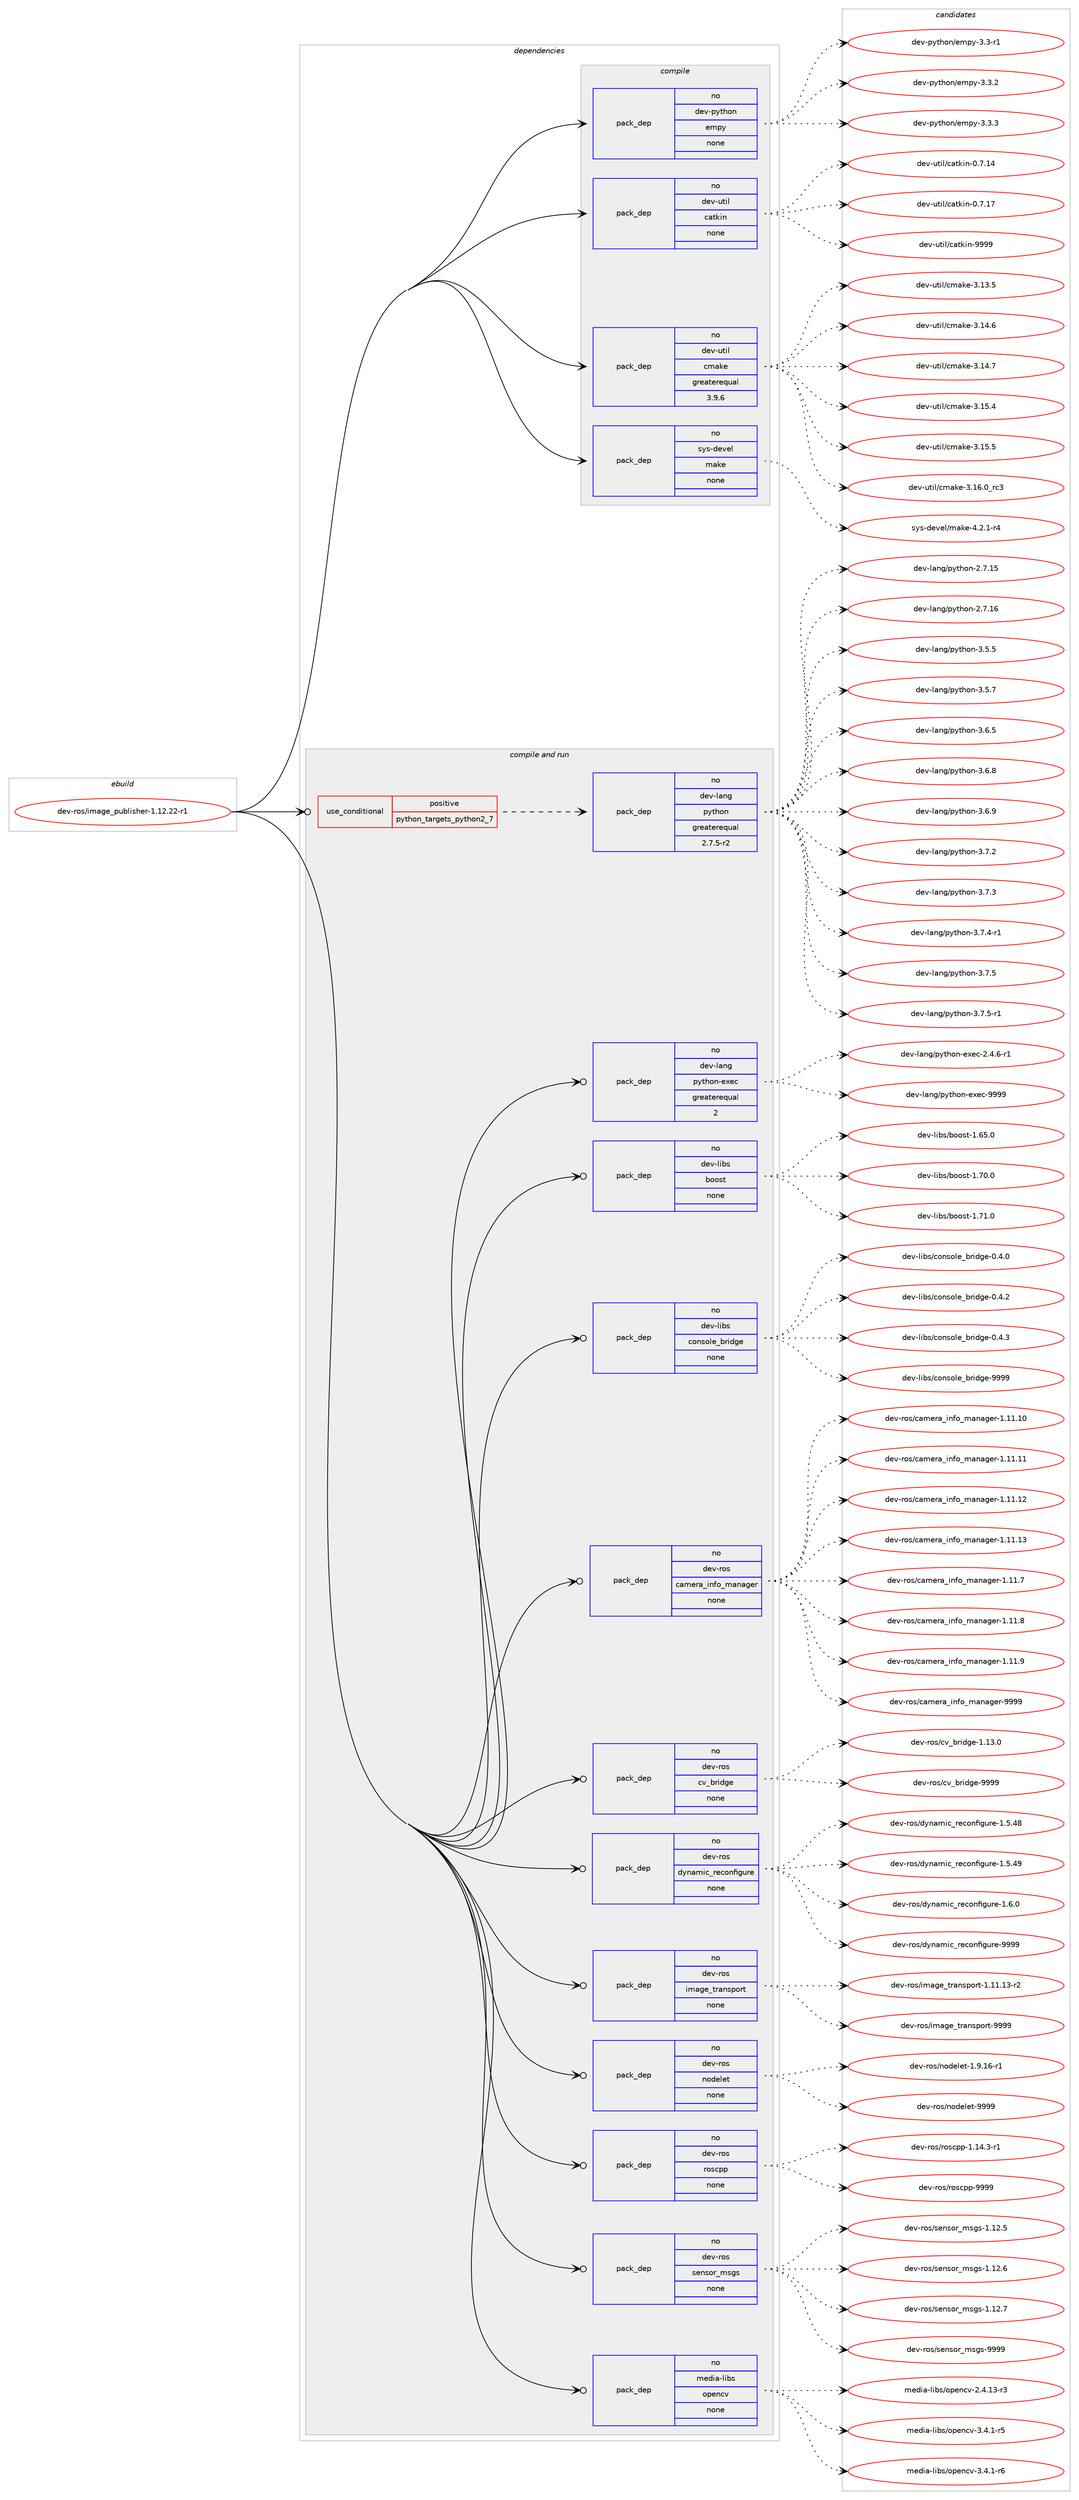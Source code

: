 digraph prolog {

# *************
# Graph options
# *************

newrank=true;
concentrate=true;
compound=true;
graph [rankdir=LR,fontname=Helvetica,fontsize=10,ranksep=1.5];#, ranksep=2.5, nodesep=0.2];
edge  [arrowhead=vee];
node  [fontname=Helvetica,fontsize=10];

# **********
# The ebuild
# **********

subgraph cluster_leftcol {
color=gray;
rank=same;
label=<<i>ebuild</i>>;
id [label="dev-ros/image_publisher-1.12.22-r1", color=red, width=4, href="../dev-ros/image_publisher-1.12.22-r1.svg"];
}

# ****************
# The dependencies
# ****************

subgraph cluster_midcol {
color=gray;
label=<<i>dependencies</i>>;
subgraph cluster_compile {
fillcolor="#eeeeee";
style=filled;
label=<<i>compile</i>>;
subgraph pack488788 {
dependency654234 [label=<<TABLE BORDER="0" CELLBORDER="1" CELLSPACING="0" CELLPADDING="4" WIDTH="220"><TR><TD ROWSPAN="6" CELLPADDING="30">pack_dep</TD></TR><TR><TD WIDTH="110">no</TD></TR><TR><TD>dev-python</TD></TR><TR><TD>empy</TD></TR><TR><TD>none</TD></TR><TR><TD></TD></TR></TABLE>>, shape=none, color=blue];
}
id:e -> dependency654234:w [weight=20,style="solid",arrowhead="vee"];
subgraph pack488789 {
dependency654235 [label=<<TABLE BORDER="0" CELLBORDER="1" CELLSPACING="0" CELLPADDING="4" WIDTH="220"><TR><TD ROWSPAN="6" CELLPADDING="30">pack_dep</TD></TR><TR><TD WIDTH="110">no</TD></TR><TR><TD>dev-util</TD></TR><TR><TD>catkin</TD></TR><TR><TD>none</TD></TR><TR><TD></TD></TR></TABLE>>, shape=none, color=blue];
}
id:e -> dependency654235:w [weight=20,style="solid",arrowhead="vee"];
subgraph pack488790 {
dependency654236 [label=<<TABLE BORDER="0" CELLBORDER="1" CELLSPACING="0" CELLPADDING="4" WIDTH="220"><TR><TD ROWSPAN="6" CELLPADDING="30">pack_dep</TD></TR><TR><TD WIDTH="110">no</TD></TR><TR><TD>dev-util</TD></TR><TR><TD>cmake</TD></TR><TR><TD>greaterequal</TD></TR><TR><TD>3.9.6</TD></TR></TABLE>>, shape=none, color=blue];
}
id:e -> dependency654236:w [weight=20,style="solid",arrowhead="vee"];
subgraph pack488791 {
dependency654237 [label=<<TABLE BORDER="0" CELLBORDER="1" CELLSPACING="0" CELLPADDING="4" WIDTH="220"><TR><TD ROWSPAN="6" CELLPADDING="30">pack_dep</TD></TR><TR><TD WIDTH="110">no</TD></TR><TR><TD>sys-devel</TD></TR><TR><TD>make</TD></TR><TR><TD>none</TD></TR><TR><TD></TD></TR></TABLE>>, shape=none, color=blue];
}
id:e -> dependency654237:w [weight=20,style="solid",arrowhead="vee"];
}
subgraph cluster_compileandrun {
fillcolor="#eeeeee";
style=filled;
label=<<i>compile and run</i>>;
subgraph cond153540 {
dependency654238 [label=<<TABLE BORDER="0" CELLBORDER="1" CELLSPACING="0" CELLPADDING="4"><TR><TD ROWSPAN="3" CELLPADDING="10">use_conditional</TD></TR><TR><TD>positive</TD></TR><TR><TD>python_targets_python2_7</TD></TR></TABLE>>, shape=none, color=red];
subgraph pack488792 {
dependency654239 [label=<<TABLE BORDER="0" CELLBORDER="1" CELLSPACING="0" CELLPADDING="4" WIDTH="220"><TR><TD ROWSPAN="6" CELLPADDING="30">pack_dep</TD></TR><TR><TD WIDTH="110">no</TD></TR><TR><TD>dev-lang</TD></TR><TR><TD>python</TD></TR><TR><TD>greaterequal</TD></TR><TR><TD>2.7.5-r2</TD></TR></TABLE>>, shape=none, color=blue];
}
dependency654238:e -> dependency654239:w [weight=20,style="dashed",arrowhead="vee"];
}
id:e -> dependency654238:w [weight=20,style="solid",arrowhead="odotvee"];
subgraph pack488793 {
dependency654240 [label=<<TABLE BORDER="0" CELLBORDER="1" CELLSPACING="0" CELLPADDING="4" WIDTH="220"><TR><TD ROWSPAN="6" CELLPADDING="30">pack_dep</TD></TR><TR><TD WIDTH="110">no</TD></TR><TR><TD>dev-lang</TD></TR><TR><TD>python-exec</TD></TR><TR><TD>greaterequal</TD></TR><TR><TD>2</TD></TR></TABLE>>, shape=none, color=blue];
}
id:e -> dependency654240:w [weight=20,style="solid",arrowhead="odotvee"];
subgraph pack488794 {
dependency654241 [label=<<TABLE BORDER="0" CELLBORDER="1" CELLSPACING="0" CELLPADDING="4" WIDTH="220"><TR><TD ROWSPAN="6" CELLPADDING="30">pack_dep</TD></TR><TR><TD WIDTH="110">no</TD></TR><TR><TD>dev-libs</TD></TR><TR><TD>boost</TD></TR><TR><TD>none</TD></TR><TR><TD></TD></TR></TABLE>>, shape=none, color=blue];
}
id:e -> dependency654241:w [weight=20,style="solid",arrowhead="odotvee"];
subgraph pack488795 {
dependency654242 [label=<<TABLE BORDER="0" CELLBORDER="1" CELLSPACING="0" CELLPADDING="4" WIDTH="220"><TR><TD ROWSPAN="6" CELLPADDING="30">pack_dep</TD></TR><TR><TD WIDTH="110">no</TD></TR><TR><TD>dev-libs</TD></TR><TR><TD>console_bridge</TD></TR><TR><TD>none</TD></TR><TR><TD></TD></TR></TABLE>>, shape=none, color=blue];
}
id:e -> dependency654242:w [weight=20,style="solid",arrowhead="odotvee"];
subgraph pack488796 {
dependency654243 [label=<<TABLE BORDER="0" CELLBORDER="1" CELLSPACING="0" CELLPADDING="4" WIDTH="220"><TR><TD ROWSPAN="6" CELLPADDING="30">pack_dep</TD></TR><TR><TD WIDTH="110">no</TD></TR><TR><TD>dev-ros</TD></TR><TR><TD>camera_info_manager</TD></TR><TR><TD>none</TD></TR><TR><TD></TD></TR></TABLE>>, shape=none, color=blue];
}
id:e -> dependency654243:w [weight=20,style="solid",arrowhead="odotvee"];
subgraph pack488797 {
dependency654244 [label=<<TABLE BORDER="0" CELLBORDER="1" CELLSPACING="0" CELLPADDING="4" WIDTH="220"><TR><TD ROWSPAN="6" CELLPADDING="30">pack_dep</TD></TR><TR><TD WIDTH="110">no</TD></TR><TR><TD>dev-ros</TD></TR><TR><TD>cv_bridge</TD></TR><TR><TD>none</TD></TR><TR><TD></TD></TR></TABLE>>, shape=none, color=blue];
}
id:e -> dependency654244:w [weight=20,style="solid",arrowhead="odotvee"];
subgraph pack488798 {
dependency654245 [label=<<TABLE BORDER="0" CELLBORDER="1" CELLSPACING="0" CELLPADDING="4" WIDTH="220"><TR><TD ROWSPAN="6" CELLPADDING="30">pack_dep</TD></TR><TR><TD WIDTH="110">no</TD></TR><TR><TD>dev-ros</TD></TR><TR><TD>dynamic_reconfigure</TD></TR><TR><TD>none</TD></TR><TR><TD></TD></TR></TABLE>>, shape=none, color=blue];
}
id:e -> dependency654245:w [weight=20,style="solid",arrowhead="odotvee"];
subgraph pack488799 {
dependency654246 [label=<<TABLE BORDER="0" CELLBORDER="1" CELLSPACING="0" CELLPADDING="4" WIDTH="220"><TR><TD ROWSPAN="6" CELLPADDING="30">pack_dep</TD></TR><TR><TD WIDTH="110">no</TD></TR><TR><TD>dev-ros</TD></TR><TR><TD>image_transport</TD></TR><TR><TD>none</TD></TR><TR><TD></TD></TR></TABLE>>, shape=none, color=blue];
}
id:e -> dependency654246:w [weight=20,style="solid",arrowhead="odotvee"];
subgraph pack488800 {
dependency654247 [label=<<TABLE BORDER="0" CELLBORDER="1" CELLSPACING="0" CELLPADDING="4" WIDTH="220"><TR><TD ROWSPAN="6" CELLPADDING="30">pack_dep</TD></TR><TR><TD WIDTH="110">no</TD></TR><TR><TD>dev-ros</TD></TR><TR><TD>nodelet</TD></TR><TR><TD>none</TD></TR><TR><TD></TD></TR></TABLE>>, shape=none, color=blue];
}
id:e -> dependency654247:w [weight=20,style="solid",arrowhead="odotvee"];
subgraph pack488801 {
dependency654248 [label=<<TABLE BORDER="0" CELLBORDER="1" CELLSPACING="0" CELLPADDING="4" WIDTH="220"><TR><TD ROWSPAN="6" CELLPADDING="30">pack_dep</TD></TR><TR><TD WIDTH="110">no</TD></TR><TR><TD>dev-ros</TD></TR><TR><TD>roscpp</TD></TR><TR><TD>none</TD></TR><TR><TD></TD></TR></TABLE>>, shape=none, color=blue];
}
id:e -> dependency654248:w [weight=20,style="solid",arrowhead="odotvee"];
subgraph pack488802 {
dependency654249 [label=<<TABLE BORDER="0" CELLBORDER="1" CELLSPACING="0" CELLPADDING="4" WIDTH="220"><TR><TD ROWSPAN="6" CELLPADDING="30">pack_dep</TD></TR><TR><TD WIDTH="110">no</TD></TR><TR><TD>dev-ros</TD></TR><TR><TD>sensor_msgs</TD></TR><TR><TD>none</TD></TR><TR><TD></TD></TR></TABLE>>, shape=none, color=blue];
}
id:e -> dependency654249:w [weight=20,style="solid",arrowhead="odotvee"];
subgraph pack488803 {
dependency654250 [label=<<TABLE BORDER="0" CELLBORDER="1" CELLSPACING="0" CELLPADDING="4" WIDTH="220"><TR><TD ROWSPAN="6" CELLPADDING="30">pack_dep</TD></TR><TR><TD WIDTH="110">no</TD></TR><TR><TD>media-libs</TD></TR><TR><TD>opencv</TD></TR><TR><TD>none</TD></TR><TR><TD></TD></TR></TABLE>>, shape=none, color=blue];
}
id:e -> dependency654250:w [weight=20,style="solid",arrowhead="odotvee"];
}
subgraph cluster_run {
fillcolor="#eeeeee";
style=filled;
label=<<i>run</i>>;
}
}

# **************
# The candidates
# **************

subgraph cluster_choices {
rank=same;
color=gray;
label=<<i>candidates</i>>;

subgraph choice488788 {
color=black;
nodesep=1;
choice1001011184511212111610411111047101109112121455146514511449 [label="dev-python/empy-3.3-r1", color=red, width=4,href="../dev-python/empy-3.3-r1.svg"];
choice1001011184511212111610411111047101109112121455146514650 [label="dev-python/empy-3.3.2", color=red, width=4,href="../dev-python/empy-3.3.2.svg"];
choice1001011184511212111610411111047101109112121455146514651 [label="dev-python/empy-3.3.3", color=red, width=4,href="../dev-python/empy-3.3.3.svg"];
dependency654234:e -> choice1001011184511212111610411111047101109112121455146514511449:w [style=dotted,weight="100"];
dependency654234:e -> choice1001011184511212111610411111047101109112121455146514650:w [style=dotted,weight="100"];
dependency654234:e -> choice1001011184511212111610411111047101109112121455146514651:w [style=dotted,weight="100"];
}
subgraph choice488789 {
color=black;
nodesep=1;
choice1001011184511711610510847999711610710511045484655464952 [label="dev-util/catkin-0.7.14", color=red, width=4,href="../dev-util/catkin-0.7.14.svg"];
choice1001011184511711610510847999711610710511045484655464955 [label="dev-util/catkin-0.7.17", color=red, width=4,href="../dev-util/catkin-0.7.17.svg"];
choice100101118451171161051084799971161071051104557575757 [label="dev-util/catkin-9999", color=red, width=4,href="../dev-util/catkin-9999.svg"];
dependency654235:e -> choice1001011184511711610510847999711610710511045484655464952:w [style=dotted,weight="100"];
dependency654235:e -> choice1001011184511711610510847999711610710511045484655464955:w [style=dotted,weight="100"];
dependency654235:e -> choice100101118451171161051084799971161071051104557575757:w [style=dotted,weight="100"];
}
subgraph choice488790 {
color=black;
nodesep=1;
choice1001011184511711610510847991099710710145514649514653 [label="dev-util/cmake-3.13.5", color=red, width=4,href="../dev-util/cmake-3.13.5.svg"];
choice1001011184511711610510847991099710710145514649524654 [label="dev-util/cmake-3.14.6", color=red, width=4,href="../dev-util/cmake-3.14.6.svg"];
choice1001011184511711610510847991099710710145514649524655 [label="dev-util/cmake-3.14.7", color=red, width=4,href="../dev-util/cmake-3.14.7.svg"];
choice1001011184511711610510847991099710710145514649534652 [label="dev-util/cmake-3.15.4", color=red, width=4,href="../dev-util/cmake-3.15.4.svg"];
choice1001011184511711610510847991099710710145514649534653 [label="dev-util/cmake-3.15.5", color=red, width=4,href="../dev-util/cmake-3.15.5.svg"];
choice1001011184511711610510847991099710710145514649544648951149951 [label="dev-util/cmake-3.16.0_rc3", color=red, width=4,href="../dev-util/cmake-3.16.0_rc3.svg"];
dependency654236:e -> choice1001011184511711610510847991099710710145514649514653:w [style=dotted,weight="100"];
dependency654236:e -> choice1001011184511711610510847991099710710145514649524654:w [style=dotted,weight="100"];
dependency654236:e -> choice1001011184511711610510847991099710710145514649524655:w [style=dotted,weight="100"];
dependency654236:e -> choice1001011184511711610510847991099710710145514649534652:w [style=dotted,weight="100"];
dependency654236:e -> choice1001011184511711610510847991099710710145514649534653:w [style=dotted,weight="100"];
dependency654236:e -> choice1001011184511711610510847991099710710145514649544648951149951:w [style=dotted,weight="100"];
}
subgraph choice488791 {
color=black;
nodesep=1;
choice1151211154510010111810110847109971071014552465046494511452 [label="sys-devel/make-4.2.1-r4", color=red, width=4,href="../sys-devel/make-4.2.1-r4.svg"];
dependency654237:e -> choice1151211154510010111810110847109971071014552465046494511452:w [style=dotted,weight="100"];
}
subgraph choice488792 {
color=black;
nodesep=1;
choice10010111845108971101034711212111610411111045504655464953 [label="dev-lang/python-2.7.15", color=red, width=4,href="../dev-lang/python-2.7.15.svg"];
choice10010111845108971101034711212111610411111045504655464954 [label="dev-lang/python-2.7.16", color=red, width=4,href="../dev-lang/python-2.7.16.svg"];
choice100101118451089711010347112121116104111110455146534653 [label="dev-lang/python-3.5.5", color=red, width=4,href="../dev-lang/python-3.5.5.svg"];
choice100101118451089711010347112121116104111110455146534655 [label="dev-lang/python-3.5.7", color=red, width=4,href="../dev-lang/python-3.5.7.svg"];
choice100101118451089711010347112121116104111110455146544653 [label="dev-lang/python-3.6.5", color=red, width=4,href="../dev-lang/python-3.6.5.svg"];
choice100101118451089711010347112121116104111110455146544656 [label="dev-lang/python-3.6.8", color=red, width=4,href="../dev-lang/python-3.6.8.svg"];
choice100101118451089711010347112121116104111110455146544657 [label="dev-lang/python-3.6.9", color=red, width=4,href="../dev-lang/python-3.6.9.svg"];
choice100101118451089711010347112121116104111110455146554650 [label="dev-lang/python-3.7.2", color=red, width=4,href="../dev-lang/python-3.7.2.svg"];
choice100101118451089711010347112121116104111110455146554651 [label="dev-lang/python-3.7.3", color=red, width=4,href="../dev-lang/python-3.7.3.svg"];
choice1001011184510897110103471121211161041111104551465546524511449 [label="dev-lang/python-3.7.4-r1", color=red, width=4,href="../dev-lang/python-3.7.4-r1.svg"];
choice100101118451089711010347112121116104111110455146554653 [label="dev-lang/python-3.7.5", color=red, width=4,href="../dev-lang/python-3.7.5.svg"];
choice1001011184510897110103471121211161041111104551465546534511449 [label="dev-lang/python-3.7.5-r1", color=red, width=4,href="../dev-lang/python-3.7.5-r1.svg"];
dependency654239:e -> choice10010111845108971101034711212111610411111045504655464953:w [style=dotted,weight="100"];
dependency654239:e -> choice10010111845108971101034711212111610411111045504655464954:w [style=dotted,weight="100"];
dependency654239:e -> choice100101118451089711010347112121116104111110455146534653:w [style=dotted,weight="100"];
dependency654239:e -> choice100101118451089711010347112121116104111110455146534655:w [style=dotted,weight="100"];
dependency654239:e -> choice100101118451089711010347112121116104111110455146544653:w [style=dotted,weight="100"];
dependency654239:e -> choice100101118451089711010347112121116104111110455146544656:w [style=dotted,weight="100"];
dependency654239:e -> choice100101118451089711010347112121116104111110455146544657:w [style=dotted,weight="100"];
dependency654239:e -> choice100101118451089711010347112121116104111110455146554650:w [style=dotted,weight="100"];
dependency654239:e -> choice100101118451089711010347112121116104111110455146554651:w [style=dotted,weight="100"];
dependency654239:e -> choice1001011184510897110103471121211161041111104551465546524511449:w [style=dotted,weight="100"];
dependency654239:e -> choice100101118451089711010347112121116104111110455146554653:w [style=dotted,weight="100"];
dependency654239:e -> choice1001011184510897110103471121211161041111104551465546534511449:w [style=dotted,weight="100"];
}
subgraph choice488793 {
color=black;
nodesep=1;
choice10010111845108971101034711212111610411111045101120101994550465246544511449 [label="dev-lang/python-exec-2.4.6-r1", color=red, width=4,href="../dev-lang/python-exec-2.4.6-r1.svg"];
choice10010111845108971101034711212111610411111045101120101994557575757 [label="dev-lang/python-exec-9999", color=red, width=4,href="../dev-lang/python-exec-9999.svg"];
dependency654240:e -> choice10010111845108971101034711212111610411111045101120101994550465246544511449:w [style=dotted,weight="100"];
dependency654240:e -> choice10010111845108971101034711212111610411111045101120101994557575757:w [style=dotted,weight="100"];
}
subgraph choice488794 {
color=black;
nodesep=1;
choice1001011184510810598115479811111111511645494654534648 [label="dev-libs/boost-1.65.0", color=red, width=4,href="../dev-libs/boost-1.65.0.svg"];
choice1001011184510810598115479811111111511645494655484648 [label="dev-libs/boost-1.70.0", color=red, width=4,href="../dev-libs/boost-1.70.0.svg"];
choice1001011184510810598115479811111111511645494655494648 [label="dev-libs/boost-1.71.0", color=red, width=4,href="../dev-libs/boost-1.71.0.svg"];
dependency654241:e -> choice1001011184510810598115479811111111511645494654534648:w [style=dotted,weight="100"];
dependency654241:e -> choice1001011184510810598115479811111111511645494655484648:w [style=dotted,weight="100"];
dependency654241:e -> choice1001011184510810598115479811111111511645494655494648:w [style=dotted,weight="100"];
}
subgraph choice488795 {
color=black;
nodesep=1;
choice100101118451081059811547991111101151111081019598114105100103101454846524648 [label="dev-libs/console_bridge-0.4.0", color=red, width=4,href="../dev-libs/console_bridge-0.4.0.svg"];
choice100101118451081059811547991111101151111081019598114105100103101454846524650 [label="dev-libs/console_bridge-0.4.2", color=red, width=4,href="../dev-libs/console_bridge-0.4.2.svg"];
choice100101118451081059811547991111101151111081019598114105100103101454846524651 [label="dev-libs/console_bridge-0.4.3", color=red, width=4,href="../dev-libs/console_bridge-0.4.3.svg"];
choice1001011184510810598115479911111011511110810195981141051001031014557575757 [label="dev-libs/console_bridge-9999", color=red, width=4,href="../dev-libs/console_bridge-9999.svg"];
dependency654242:e -> choice100101118451081059811547991111101151111081019598114105100103101454846524648:w [style=dotted,weight="100"];
dependency654242:e -> choice100101118451081059811547991111101151111081019598114105100103101454846524650:w [style=dotted,weight="100"];
dependency654242:e -> choice100101118451081059811547991111101151111081019598114105100103101454846524651:w [style=dotted,weight="100"];
dependency654242:e -> choice1001011184510810598115479911111011511110810195981141051001031014557575757:w [style=dotted,weight="100"];
}
subgraph choice488796 {
color=black;
nodesep=1;
choice1001011184511411111547999710910111497951051101021119510997110971031011144549464949464948 [label="dev-ros/camera_info_manager-1.11.10", color=red, width=4,href="../dev-ros/camera_info_manager-1.11.10.svg"];
choice1001011184511411111547999710910111497951051101021119510997110971031011144549464949464949 [label="dev-ros/camera_info_manager-1.11.11", color=red, width=4,href="../dev-ros/camera_info_manager-1.11.11.svg"];
choice1001011184511411111547999710910111497951051101021119510997110971031011144549464949464950 [label="dev-ros/camera_info_manager-1.11.12", color=red, width=4,href="../dev-ros/camera_info_manager-1.11.12.svg"];
choice1001011184511411111547999710910111497951051101021119510997110971031011144549464949464951 [label="dev-ros/camera_info_manager-1.11.13", color=red, width=4,href="../dev-ros/camera_info_manager-1.11.13.svg"];
choice10010111845114111115479997109101114979510511010211195109971109710310111445494649494655 [label="dev-ros/camera_info_manager-1.11.7", color=red, width=4,href="../dev-ros/camera_info_manager-1.11.7.svg"];
choice10010111845114111115479997109101114979510511010211195109971109710310111445494649494656 [label="dev-ros/camera_info_manager-1.11.8", color=red, width=4,href="../dev-ros/camera_info_manager-1.11.8.svg"];
choice10010111845114111115479997109101114979510511010211195109971109710310111445494649494657 [label="dev-ros/camera_info_manager-1.11.9", color=red, width=4,href="../dev-ros/camera_info_manager-1.11.9.svg"];
choice1001011184511411111547999710910111497951051101021119510997110971031011144557575757 [label="dev-ros/camera_info_manager-9999", color=red, width=4,href="../dev-ros/camera_info_manager-9999.svg"];
dependency654243:e -> choice1001011184511411111547999710910111497951051101021119510997110971031011144549464949464948:w [style=dotted,weight="100"];
dependency654243:e -> choice1001011184511411111547999710910111497951051101021119510997110971031011144549464949464949:w [style=dotted,weight="100"];
dependency654243:e -> choice1001011184511411111547999710910111497951051101021119510997110971031011144549464949464950:w [style=dotted,weight="100"];
dependency654243:e -> choice1001011184511411111547999710910111497951051101021119510997110971031011144549464949464951:w [style=dotted,weight="100"];
dependency654243:e -> choice10010111845114111115479997109101114979510511010211195109971109710310111445494649494655:w [style=dotted,weight="100"];
dependency654243:e -> choice10010111845114111115479997109101114979510511010211195109971109710310111445494649494656:w [style=dotted,weight="100"];
dependency654243:e -> choice10010111845114111115479997109101114979510511010211195109971109710310111445494649494657:w [style=dotted,weight="100"];
dependency654243:e -> choice1001011184511411111547999710910111497951051101021119510997110971031011144557575757:w [style=dotted,weight="100"];
}
subgraph choice488797 {
color=black;
nodesep=1;
choice100101118451141111154799118959811410510010310145494649514648 [label="dev-ros/cv_bridge-1.13.0", color=red, width=4,href="../dev-ros/cv_bridge-1.13.0.svg"];
choice10010111845114111115479911895981141051001031014557575757 [label="dev-ros/cv_bridge-9999", color=red, width=4,href="../dev-ros/cv_bridge-9999.svg"];
dependency654244:e -> choice100101118451141111154799118959811410510010310145494649514648:w [style=dotted,weight="100"];
dependency654244:e -> choice10010111845114111115479911895981141051001031014557575757:w [style=dotted,weight="100"];
}
subgraph choice488798 {
color=black;
nodesep=1;
choice10010111845114111115471001211109710910599951141019911111010210510311711410145494653465256 [label="dev-ros/dynamic_reconfigure-1.5.48", color=red, width=4,href="../dev-ros/dynamic_reconfigure-1.5.48.svg"];
choice10010111845114111115471001211109710910599951141019911111010210510311711410145494653465257 [label="dev-ros/dynamic_reconfigure-1.5.49", color=red, width=4,href="../dev-ros/dynamic_reconfigure-1.5.49.svg"];
choice100101118451141111154710012111097109105999511410199111110102105103117114101454946544648 [label="dev-ros/dynamic_reconfigure-1.6.0", color=red, width=4,href="../dev-ros/dynamic_reconfigure-1.6.0.svg"];
choice1001011184511411111547100121110971091059995114101991111101021051031171141014557575757 [label="dev-ros/dynamic_reconfigure-9999", color=red, width=4,href="../dev-ros/dynamic_reconfigure-9999.svg"];
dependency654245:e -> choice10010111845114111115471001211109710910599951141019911111010210510311711410145494653465256:w [style=dotted,weight="100"];
dependency654245:e -> choice10010111845114111115471001211109710910599951141019911111010210510311711410145494653465257:w [style=dotted,weight="100"];
dependency654245:e -> choice100101118451141111154710012111097109105999511410199111110102105103117114101454946544648:w [style=dotted,weight="100"];
dependency654245:e -> choice1001011184511411111547100121110971091059995114101991111101021051031171141014557575757:w [style=dotted,weight="100"];
}
subgraph choice488799 {
color=black;
nodesep=1;
choice100101118451141111154710510997103101951161149711011511211111411645494649494649514511450 [label="dev-ros/image_transport-1.11.13-r2", color=red, width=4,href="../dev-ros/image_transport-1.11.13-r2.svg"];
choice10010111845114111115471051099710310195116114971101151121111141164557575757 [label="dev-ros/image_transport-9999", color=red, width=4,href="../dev-ros/image_transport-9999.svg"];
dependency654246:e -> choice100101118451141111154710510997103101951161149711011511211111411645494649494649514511450:w [style=dotted,weight="100"];
dependency654246:e -> choice10010111845114111115471051099710310195116114971101151121111141164557575757:w [style=dotted,weight="100"];
}
subgraph choice488800 {
color=black;
nodesep=1;
choice1001011184511411111547110111100101108101116454946574649544511449 [label="dev-ros/nodelet-1.9.16-r1", color=red, width=4,href="../dev-ros/nodelet-1.9.16-r1.svg"];
choice10010111845114111115471101111001011081011164557575757 [label="dev-ros/nodelet-9999", color=red, width=4,href="../dev-ros/nodelet-9999.svg"];
dependency654247:e -> choice1001011184511411111547110111100101108101116454946574649544511449:w [style=dotted,weight="100"];
dependency654247:e -> choice10010111845114111115471101111001011081011164557575757:w [style=dotted,weight="100"];
}
subgraph choice488801 {
color=black;
nodesep=1;
choice100101118451141111154711411111599112112454946495246514511449 [label="dev-ros/roscpp-1.14.3-r1", color=red, width=4,href="../dev-ros/roscpp-1.14.3-r1.svg"];
choice1001011184511411111547114111115991121124557575757 [label="dev-ros/roscpp-9999", color=red, width=4,href="../dev-ros/roscpp-9999.svg"];
dependency654248:e -> choice100101118451141111154711411111599112112454946495246514511449:w [style=dotted,weight="100"];
dependency654248:e -> choice1001011184511411111547114111115991121124557575757:w [style=dotted,weight="100"];
}
subgraph choice488802 {
color=black;
nodesep=1;
choice10010111845114111115471151011101151111149510911510311545494649504653 [label="dev-ros/sensor_msgs-1.12.5", color=red, width=4,href="../dev-ros/sensor_msgs-1.12.5.svg"];
choice10010111845114111115471151011101151111149510911510311545494649504654 [label="dev-ros/sensor_msgs-1.12.6", color=red, width=4,href="../dev-ros/sensor_msgs-1.12.6.svg"];
choice10010111845114111115471151011101151111149510911510311545494649504655 [label="dev-ros/sensor_msgs-1.12.7", color=red, width=4,href="../dev-ros/sensor_msgs-1.12.7.svg"];
choice1001011184511411111547115101110115111114951091151031154557575757 [label="dev-ros/sensor_msgs-9999", color=red, width=4,href="../dev-ros/sensor_msgs-9999.svg"];
dependency654249:e -> choice10010111845114111115471151011101151111149510911510311545494649504653:w [style=dotted,weight="100"];
dependency654249:e -> choice10010111845114111115471151011101151111149510911510311545494649504654:w [style=dotted,weight="100"];
dependency654249:e -> choice10010111845114111115471151011101151111149510911510311545494649504655:w [style=dotted,weight="100"];
dependency654249:e -> choice1001011184511411111547115101110115111114951091151031154557575757:w [style=dotted,weight="100"];
}
subgraph choice488803 {
color=black;
nodesep=1;
choice1091011001059745108105981154711111210111099118455046524649514511451 [label="media-libs/opencv-2.4.13-r3", color=red, width=4,href="../media-libs/opencv-2.4.13-r3.svg"];
choice10910110010597451081059811547111112101110991184551465246494511453 [label="media-libs/opencv-3.4.1-r5", color=red, width=4,href="../media-libs/opencv-3.4.1-r5.svg"];
choice10910110010597451081059811547111112101110991184551465246494511454 [label="media-libs/opencv-3.4.1-r6", color=red, width=4,href="../media-libs/opencv-3.4.1-r6.svg"];
dependency654250:e -> choice1091011001059745108105981154711111210111099118455046524649514511451:w [style=dotted,weight="100"];
dependency654250:e -> choice10910110010597451081059811547111112101110991184551465246494511453:w [style=dotted,weight="100"];
dependency654250:e -> choice10910110010597451081059811547111112101110991184551465246494511454:w [style=dotted,weight="100"];
}
}

}
